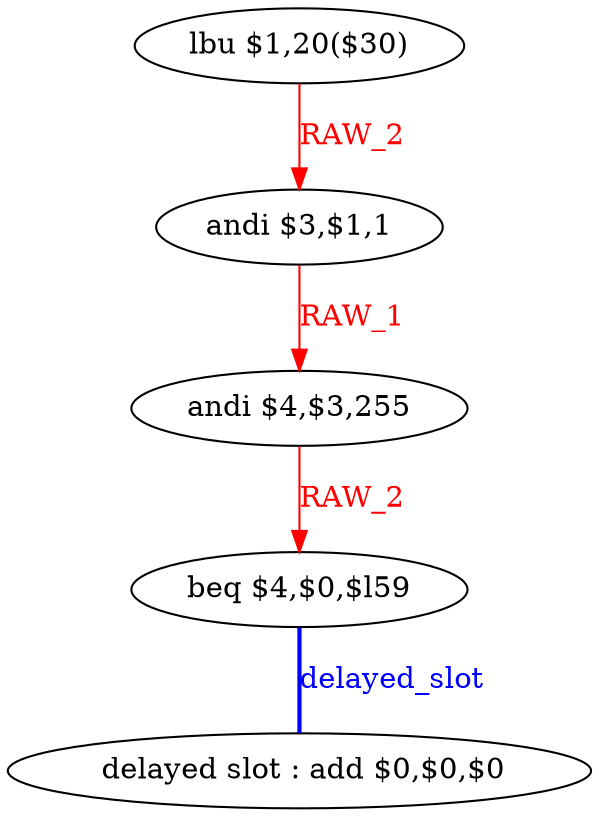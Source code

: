 digraph G1 {
node [shape = ellipse];
i4 [label = " delayed slot : add $0,$0,$0"] ;
i3 ->  i4 [style = bold, dir= none, fontcolor = blue, color = blue, label= "delayed_slot"];
i3 [label = "beq $4,$0,$l59"] ;
i0 [label = "lbu $1,20($30)"] ;
i0 ->  i1 [color = red, fontcolor = red, label= "RAW_2"];
i1 [label = "andi $3,$1,1"] ;
i1 ->  i2 [color = red, fontcolor = red, label= "RAW_1"];
i2 [label = "andi $4,$3,255"] ;
i2 ->  i3 [color = red, fontcolor = red, label= "RAW_2"];
}
